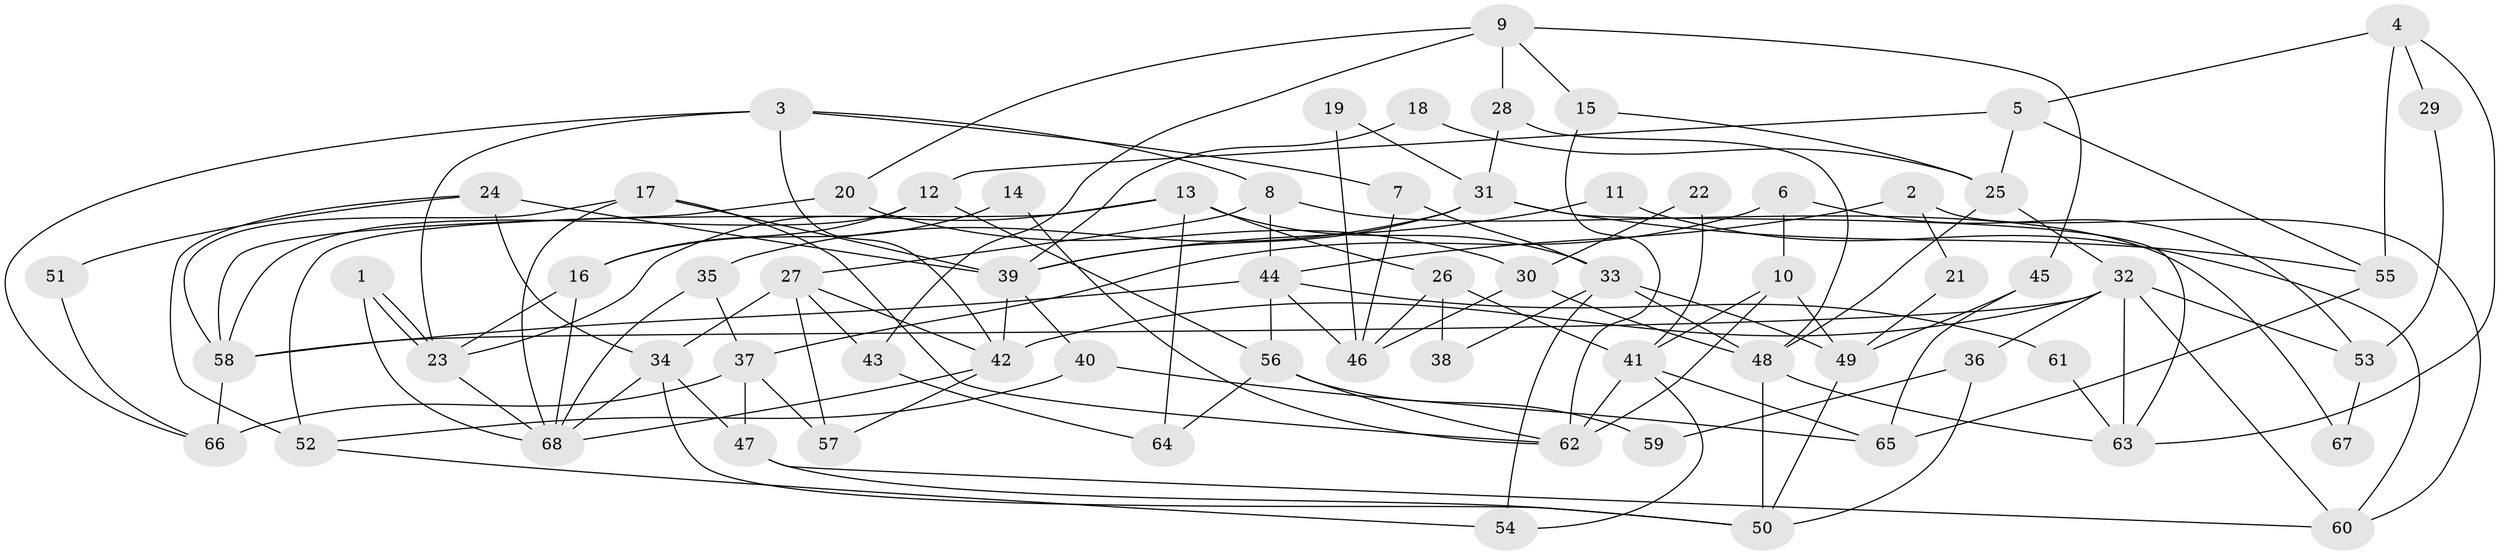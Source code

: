 // coarse degree distribution, {2: 0.14634146341463414, 5: 0.14634146341463414, 7: 0.0975609756097561, 4: 0.1951219512195122, 3: 0.12195121951219512, 6: 0.14634146341463414, 9: 0.0975609756097561, 11: 0.024390243902439025, 8: 0.024390243902439025}
// Generated by graph-tools (version 1.1) at 2025/41/03/06/25 10:41:55]
// undirected, 68 vertices, 136 edges
graph export_dot {
graph [start="1"]
  node [color=gray90,style=filled];
  1;
  2;
  3;
  4;
  5;
  6;
  7;
  8;
  9;
  10;
  11;
  12;
  13;
  14;
  15;
  16;
  17;
  18;
  19;
  20;
  21;
  22;
  23;
  24;
  25;
  26;
  27;
  28;
  29;
  30;
  31;
  32;
  33;
  34;
  35;
  36;
  37;
  38;
  39;
  40;
  41;
  42;
  43;
  44;
  45;
  46;
  47;
  48;
  49;
  50;
  51;
  52;
  53;
  54;
  55;
  56;
  57;
  58;
  59;
  60;
  61;
  62;
  63;
  64;
  65;
  66;
  67;
  68;
  1 -- 23;
  1 -- 23;
  1 -- 68;
  2 -- 60;
  2 -- 44;
  2 -- 21;
  3 -- 66;
  3 -- 42;
  3 -- 7;
  3 -- 8;
  3 -- 23;
  4 -- 55;
  4 -- 63;
  4 -- 5;
  4 -- 29;
  5 -- 25;
  5 -- 12;
  5 -- 55;
  6 -- 37;
  6 -- 10;
  6 -- 53;
  7 -- 46;
  7 -- 33;
  8 -- 27;
  8 -- 44;
  8 -- 67;
  9 -- 20;
  9 -- 28;
  9 -- 15;
  9 -- 43;
  9 -- 45;
  10 -- 41;
  10 -- 62;
  10 -- 49;
  11 -- 39;
  11 -- 60;
  12 -- 16;
  12 -- 56;
  12 -- 58;
  13 -- 23;
  13 -- 33;
  13 -- 26;
  13 -- 52;
  13 -- 64;
  14 -- 62;
  14 -- 16;
  15 -- 25;
  15 -- 62;
  16 -- 23;
  16 -- 68;
  17 -- 68;
  17 -- 58;
  17 -- 39;
  17 -- 62;
  18 -- 39;
  18 -- 25;
  19 -- 46;
  19 -- 31;
  20 -- 30;
  20 -- 58;
  21 -- 49;
  22 -- 30;
  22 -- 41;
  23 -- 68;
  24 -- 39;
  24 -- 34;
  24 -- 51;
  24 -- 52;
  25 -- 48;
  25 -- 32;
  26 -- 41;
  26 -- 38;
  26 -- 46;
  27 -- 43;
  27 -- 34;
  27 -- 42;
  27 -- 57;
  28 -- 48;
  28 -- 31;
  29 -- 53;
  30 -- 48;
  30 -- 46;
  31 -- 39;
  31 -- 55;
  31 -- 35;
  31 -- 63;
  32 -- 58;
  32 -- 63;
  32 -- 36;
  32 -- 42;
  32 -- 53;
  32 -- 60;
  33 -- 49;
  33 -- 38;
  33 -- 48;
  33 -- 54;
  34 -- 50;
  34 -- 68;
  34 -- 47;
  35 -- 68;
  35 -- 37;
  36 -- 50;
  36 -- 59;
  37 -- 57;
  37 -- 47;
  37 -- 66;
  39 -- 42;
  39 -- 40;
  40 -- 52;
  40 -- 65;
  41 -- 62;
  41 -- 54;
  41 -- 65;
  42 -- 57;
  42 -- 68;
  43 -- 64;
  44 -- 56;
  44 -- 46;
  44 -- 58;
  44 -- 61;
  45 -- 65;
  45 -- 49;
  47 -- 50;
  47 -- 60;
  48 -- 50;
  48 -- 63;
  49 -- 50;
  51 -- 66;
  52 -- 54;
  53 -- 67;
  55 -- 65;
  56 -- 62;
  56 -- 59;
  56 -- 64;
  58 -- 66;
  61 -- 63;
}
